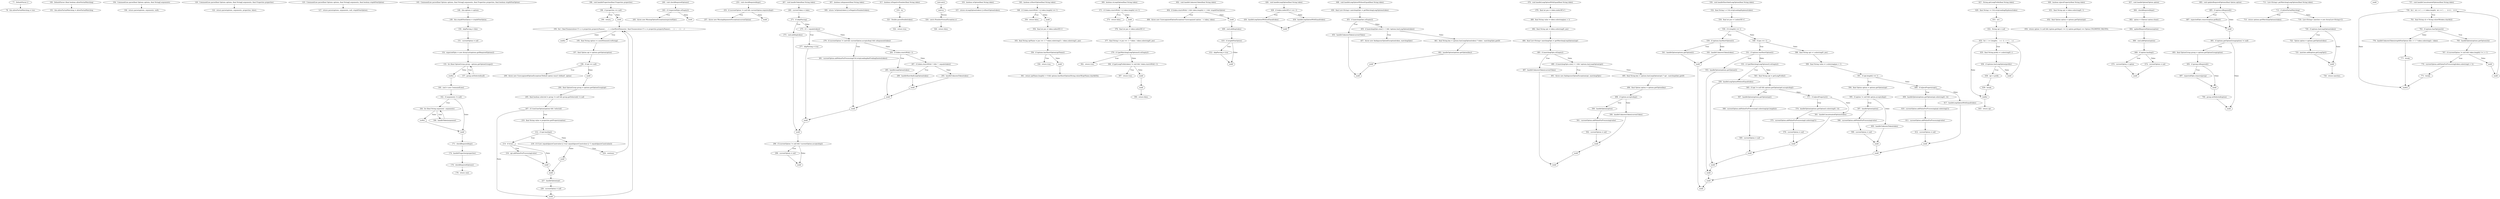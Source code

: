 digraph DefaultParser_CFG {
  // graph-vertices
  v1  [label="77:  DefaultParser ()"];
  v2  [label="78:  this.allowPartialMatching = true"];
  v3  [label="100:  DefaultParser (final boolean allowPartialMatching)"];
  v4  [label="101:  this.allowPartialMatching = allowPartialMatching"];
  v5  [label="104:  CommandLine parse(final Options options, final String[] arguments)"];
  v6  [label="106:  return parse(options, arguments, null);"];
  v7  [label="120:  CommandLine parse(final Options options, final String[] arguments, final Properties properties)"];
  v8  [label="122:  return parse(options, arguments, properties, false);"];
  v9  [label="125:  CommandLine parse(final Options options, final String[] arguments, final boolean stopAtNonOption)"];
  v10  [label="127:  return parse(options, arguments, null, stopAtNonOption);"];
  v11  [label="145:  CommandLine parse(final Options options, final String[] arguments, final Properties properties, final boolean stopAtNonOption)"];
  v12  [label="148:  this.options = options"];
  v13  [label="149:  this.stopAtNonOption = stopAtNonOption"];
  v14  [label="150:  skipParsing = false"];
  v15  [label="151:  currentOption = null"];
  v16  [label="152:  expectedOpts = new ArrayList(options.getRequiredOptions())"];
  v17  [label="155:  for (final OptionGroup group : options.getOptionGroups())"];
  v18  [label="endfor"];
  v19  [label="157:  group.setSelected(null)"];
  v20  [label="160:  cmd = new CommandLine()"];
  v21  [label="162:  if (arguments != null)"];
  v22  [label="164:  for (final String argument : arguments)"];
  v23  [label="endfor"];
  v24  [label="166:  handleToken(argument)"];
  v25  [label="endif"];
  v26  [label="171:  checkRequiredArgs()"];
  v27  [label="174:  handleProperties(properties)"];
  v28  [label="176:  checkRequiredOptions()"];
  v29  [label="178:  return cmd;"];
  v30  [label="186:  void handleProperties(final Properties properties)"];
  v31  [label="188:  if (properties == null)"];
  v32  [label="190:  return;"];
  v33  [label="endif"];
  v34  [label="193:  for (  final Enumeration<?> e = properties.propertyNames( ;    ; ) ; e.hasMoreElements(  final Enumeration<?> e = properties.propertyNames( ;    ; ) ;  ;    ; ) ;    ; )"];
  v37  [label="endfor"];
  v38  [label="195:  final String option = e.nextElement().toString()"];
  v39  [label="197:  final Option opt = options.getOption(option)"];
  v40  [label="198:  if (opt == null)"];
  v41  [label="200:  throw new UnrecognizedOptionException('Default option wasn't defined', option)"];
  v42  [label="endif"];
  v43  [label="204:  final OptionGroup group = options.getOptionGroup(opt)"];
  v44  [label="205:  final boolean selected = group != null && group.getSelected() != null"];
  v45  [label="207:  if (!cmd.hasOption(option) && !selected)"];
  v46  [label="210:  final String value = properties.getProperty(option)"];
  v47  [label="212:  if (opt.hasArg())"];
  v48  [label="214:  if (true)"];
  v49  [label="216:  opt.addValueForProcessing(value)"];
  v50  [label="endif"];
  v51  [label="endif"];
  v52  [label="219:  if (!('yes'.equalsIgnoreCase(value) || 'true'.equalsIgnoreCase(value) || '1'.equalsIgnoreCase(value)))"];
  v53  [label="224:  continue;"];
  v54  [label="endif"];
  v55  [label="227:  handleOption(opt)"];
  v56  [label="228:  currentOption = null"];
  v57  [label="endif"];
  v58  [label="240:  void checkRequiredOptions()"];
  v59  [label="243:  if (!expectedOpts.isEmpty())"];
  v60  [label="245:  throw new MissingOptionException(expectedOpts)"];
  v61  [label="endif"];
  v62  [label="253:  void checkRequiredArgs()"];
  v63  [label="255:  if (currentOption != null && currentOption.requiresArg())"];
  v64  [label="257:  throw new MissingArgumentException(currentOption)"];
  v65  [label="endif"];
  v66  [label="267:  void handleToken(final String token)"];
  v67  [label="269:  currentToken = token"];
  v68  [label="271:  if (skipParsing)"];
  v69  [label="273:  cmd.addArg(token)"];
  v70  [label="endif"];
  v71  [label="275:  if ('--'.equals(token))"];
  v72  [label="277:  skipParsing = true"];
  v73  [label="endif"];
  v74  [label="279:  if (currentOption != null && currentOption.acceptsArg() && isArgument(token))"];
  v75  [label="281:  currentOption.addValueForProcessing(Util.stripLeadingAndTrailingQuotes(token))"];
  v76  [label="endif"];
  v77  [label="283:  if (token.startsWith('--'))"];
  v78  [label="285:  handleLongOption(token)"];
  v79  [label="endif"];
  v80  [label="287:  if (token.startsWith('-') && !'-'.equals(token))"];
  v81  [label="289:  handleShortAndLongOption(token)"];
  v82  [label="endif"];
  v83  [label="293:  handleUnknownToken(token)"];
  v84  [label="296:  if (currentOption != null && !currentOption.acceptsArg())"];
  v85  [label="298:  currentOption = null"];
  v86  [label="endif"];
  v87  [label="307:  boolean isArgument(final String token)"];
  v88  [label="309:  return !isOption(token) || isNegativeNumber(token);"];
  v89  [label="317:  boolean isNegativeNumber(final String token)"];
  v90  [label="319:  try"];
  v91  [label="end-try"];
  v92  [label="321:  Double.parseDouble(token)"];
  v93  [label="322:  return true;"];
  v94  [label="end-catch"];
  v95  [label="324:  catch (NumberFormatException e)"];
  v96  [label="326:  return false;"];
  v97  [label="335:  boolean isOption(final String token)"];
  v98  [label="337:  return isLongOption(token) || isShortOption(token);"];
  v99  [label="345:  boolean isShortOption(final String token)"];
  v100  [label="348:  if (!token.startsWith('-') || token.length() == 1)"];
  v101  [label="350:  return false;"];
  v102  [label="endif"];
  v103  [label="354:  final int pos = token.indexOf('=')"];
  v104  [label="355:  final String optName = pos == -1 ? token.substring(1) : token.substring(1, pos)"];
  v105  [label="356:  if (options.hasShortOption(optName))"];
  v106  [label="358:  return true;"];
  v107  [label="endif"];
  v108  [label="361:  return optName.length() > 0 && options.hasShortOption(String.valueOf(optName.charAt(0)));"];
  v109  [label="369:  boolean isLongOption(final String token)"];
  v110  [label="371:  if (!token.startsWith('-') || token.length() == 1)"];
  v111  [label="373:  return false;"];
  v112  [label="endif"];
  v113  [label="376:  final int pos = token.indexOf('=')"];
  v114  [label="377:  final String t = pos == -1 ? token : token.substring(0, pos)"];
  v115  [label="379:  if (!getMatchingLongOptions(t).isEmpty())"];
  v116  [label="382:  return true;"];
  v117  [label="endif"];
  v118  [label="384:  if (getLongPrefix(token) != null && !token.startsWith('--'))"];
  v119  [label="387:  return true;"];
  v120  [label="endif"];
  v121  [label="390:  return false;"];
  v122  [label="402:  void handleUnknownToken(final String token)"];
  v123  [label="404:  if (token.startsWith('-') && token.length() > 1 && !stopAtNonOption)"];
  v124  [label="406:  throw new UnrecognizedOptionException('Unrecognized option: ' + token, token)"];
  v125  [label="endif"];
  v126  [label="409:  cmd.addArg(token)"];
  v127  [label="410:  if (stopAtNonOption)"];
  v128  [label="412:  skipParsing = true"];
  v129  [label="endif"];
  v130  [label="426:  void handleLongOption(final String token)"];
  v131  [label="428:  if (token.indexOf('=') == -1)"];
  v132  [label="430:  handleLongOptionWithoutEqual(token)"];
  v133  [label="endif"];
  v134  [label="434:  handleLongOptionWithEqual(token)"];
  v135  [label="448:  void handleLongOptionWithoutEqual(final String token)"];
  v136  [label="450:  final List<String> matchingOpts = getMatchingLongOptions(token)"];
  v137  [label="451:  if (matchingOpts.isEmpty())"];
  v138  [label="453:  handleUnknownToken(currentToken)"];
  v139  [label="endif"];
  v140  [label="455:  if (matchingOpts.size() > 1 && !options.hasLongOption(token))"];
  v141  [label="457:  throw new AmbiguousOptionException(token, matchingOpts)"];
  v142  [label="endif"];
  v143  [label="461:  final String key = options.hasLongOption(token) ? token : matchingOpts.get(0)"];
  v144  [label="462:  handleOption(options.getOption(key))"];
  v145  [label="476:  void handleLongOptionWithEqual(final String token)"];
  v146  [label="478:  final int pos = token.indexOf('=')"];
  v147  [label="480:  final String value = token.substring(pos + 1)"];
  v148  [label="482:  final String opt = token.substring(0, pos)"];
  v149  [label="484:  final List<String> matchingOpts = getMatchingLongOptions(opt)"];
  v150  [label="485:  if (matchingOpts.isEmpty())"];
  v151  [label="487:  handleUnknownToken(currentToken)"];
  v152  [label="endif"];
  v153  [label="489:  if (matchingOpts.size() > 1 && !options.hasLongOption(opt))"];
  v154  [label="491:  throw new AmbiguousOptionException(opt, matchingOpts)"];
  v155  [label="endif"];
  v156  [label="495:  final String key = options.hasLongOption(opt) ? opt : matchingOpts.get(0)"];
  v157  [label="496:  final Option option = options.getOption(key)"];
  v158  [label="498:  if (option.acceptsArg())"];
  v159  [label="500:  handleOption(option)"];
  v160  [label="501:  currentOption.addValueForProcessing(value)"];
  v161  [label="502:  currentOption = null"];
  v162  [label="endif"];
  v163  [label="506:  handleUnknownToken(currentToken)"];
  v164  [label="530:  void handleShortAndLongOption(final String token)"];
  v165  [label="532:  final String t = Util.stripLeadingHyphens(token)"];
  v166  [label="534:  final int pos = t.indexOf('=')"];
  v167  [label="536:  if (t.length() == 1)"];
  v168  [label="539:  if (options.hasShortOption(t))"];
  v169  [label="541:  handleOption(options.getOption(t))"];
  v170  [label="endif"];
  v171  [label="545:  handleUnknownToken(token)"];
  v172  [label="endif"];
  v173  [label="548:  if (pos == -1)"];
  v174  [label="551:  if (options.hasShortOption(t))"];
  v175  [label="553:  handleOption(options.getOption(t))"];
  v176  [label="endif"];
  v177  [label="555:  if (!getMatchingLongOptions(t).isEmpty())"];
  v178  [label="558:  handleLongOptionWithoutEqual(token)"];
  v179  [label="endif"];
  v180  [label="563:  final String opt = getLongPrefix(t)"];
  v181  [label="565:  if (opt != null && options.getOption(opt).acceptsArg())"];
  v182  [label="567:  handleOption(options.getOption(opt))"];
  v183  [label="568:  currentOption.addValueForProcessing(t.substring(opt.length()))"];
  v184  [label="569:  currentOption = null"];
  v185  [label="endif"];
  v186  [label="571:  if (isJavaProperty(t))"];
  v187  [label="574:  handleOption(options.getOption(t.substring(0, 1)))"];
  v188  [label="575:  currentOption.addValueForProcessing(t.substring(1))"];
  v189  [label="576:  currentOption = null"];
  v190  [label="endif"];
  v191  [label="581:  handleConcatenatedOptions(token)"];
  v192  [label="endif"];
  v193  [label="588:  final String opt = t.substring(0, pos)"];
  v194  [label="589:  final String value = t.substring(pos + 1)"];
  v195  [label="591:  if (opt.length() == 1)"];
  v196  [label="594:  final Option option = options.getOption(opt)"];
  v197  [label="595:  if (option != null && option.acceptsArg())"];
  v198  [label="597:  handleOption(option)"];
  v199  [label="598:  currentOption.addValueForProcessing(value)"];
  v200  [label="599:  currentOption = null"];
  v201  [label="endif"];
  v202  [label="603:  handleUnknownToken(token)"];
  v203  [label="endif"];
  v204  [label="606:  if (isJavaProperty(opt))"];
  v205  [label="609:  handleOption(options.getOption(opt.substring(0, 1)))"];
  v206  [label="610:  currentOption.addValueForProcessing(opt.substring(1))"];
  v207  [label="611:  currentOption.addValueForProcessing(value)"];
  v208  [label="612:  currentOption = null"];
  v209  [label="endif"];
  v210  [label="617:  handleLongOptionWithEqual(token)"];
  v211  [label="627:  String getLongPrefix(final String token)"];
  v212  [label="629:  final String t = Util.stripLeadingHyphens(token)"];
  v213  [label="631:  int i"];
  v214  [label="632:  String opt = null"];
  v215  [label="633:  for (  i = t.length( ;   i--) - 2 ; i > 1 ;   i--)"];
  v218  [label="endfor"];
  v219  [label="635:  final String prefix = t.substring(0, i)"];
  v220  [label="636:  if (options.hasLongOption(prefix))"];
  v221  [label="638:  opt = prefix"];
  v222  [label="639:  break;"];
  v223  [label="endif"];
  v224  [label="643:  return opt;"];
  v225  [label="649:  boolean isJavaProperty(final String token)"];
  v226  [label="651:  final String opt = token.substring(0, 1)"];
  v227  [label="652:  final Option option = options.getOption(opt)"];
  v228  [label="654:  return option != null && (option.getArgs() >= 2 || option.getArgs() == Option.UNLIMITED_VALUES);"];
  v229  [label="657:  void handleOption(Option option)"];
  v230  [label="660:  checkRequiredArgs()"];
  v231  [label="662:  option = (Option) option.clone()"];
  v232  [label="664:  updateRequiredOptions(option)"];
  v233  [label="666:  cmd.addOption(option)"];
  v234  [label="668:  if (option.hasArg())"];
  v235  [label="670:  currentOption = option"];
  v236  [label="endif"];
  v237  [label="674:  currentOption = null"];
  v238  [label="683:  void updateRequiredOptions(final Option option)"];
  v239  [label="685:  if (option.isRequired())"];
  v240  [label="687:  expectedOpts.remove(option.getKey())"];
  v241  [label="endif"];
  v242  [label="691:  if (options.getOptionGroup(option) != null)"];
  v243  [label="693:  final OptionGroup group = options.getOptionGroup(option)"];
  v244  [label="695:  if (group.isRequired())"];
  v245  [label="697:  expectedOpts.remove(group)"];
  v246  [label="endif"];
  v247  [label="700:  group.setSelected(option)"];
  v248  [label="endif"];
  v249  [label="711:  List<String> getMatchingLongOptions(final String token)"];
  v250  [label="713:  if (allowPartialMatching)"];
  v251  [label="715:  return options.getMatchingOptions(token);"];
  v252  [label="endif"];
  v253  [label="719:  List<String> matches = new ArrayList<String>(1)"];
  v254  [label="720:  if (options.hasLongOption(token))"];
  v255  [label="722:  Option option = options.getOption(token)"];
  v256  [label="723:  matches.add(option.getLongOpt())"];
  v257  [label="endif"];
  v258  [label="726:  return matches;"];
  v259  [label="757:  void handleConcatenatedOptions(final String token)"];
  v260  [label="759:  for (  int i = 1 ; i < token.length(  int i = 1 ;  ;   i++) ;   i++)"];
  v263  [label="endfor"];
  v264  [label="761:  final String ch = String.valueOf(token.charAt(i))"];
  v265  [label="763:  if (options.hasOption(ch))"];
  v266  [label="765:  handleOption(options.getOption(ch))"];
  v267  [label="767:  if (currentOption != null && token.length() != i + 1)"];
  v268  [label="770:  currentOption.addValueForProcessing(token.substring(i + 1))"];
  v269  [label="771:  break;"];
  v270  [label="endif"];
  v271  [label="endif"];
  v272  [label="776:  handleUnknownToken(stopAtNonOption && i > 1 ? token.substring(i) : token)"];
  v273  [label="777:  break;"];
  // graph-edges
  v1 -> v2;
  v3 -> v4;
  v5 -> v6;
  v7 -> v8;
  v9 -> v10;
  v11 -> v12;
  v12 -> v13;
  v13 -> v14;
  v14 -> v15;
  v15 -> v16;
  v16 -> v17;
  v17 -> v18  [label="False"];
  v17 -> v19  [label="True"];
  v19 -> v17;
  v18 -> v20;
  v20 -> v21;
  v21 -> v22  [label="True"];
  v22 -> v23  [label="False"];
  v22 -> v24  [label="True"];
  v24 -> v22;
  v23 -> v25;
  v21 -> v25  [label="False"];
  v25 -> v26;
  v26 -> v27;
  v27 -> v28;
  v28 -> v29;
  v30 -> v31;
  v31 -> v32  [label="True"];
  v31 -> v33  [label="False"];
  v33 -> v34;
  v34 -> v37  [label="False"];
  v34 -> v38  [label="True"];
  v38 -> v39;
  v39 -> v40;
  v40 -> v41  [label="True"];
  v40 -> v42  [label="False"];
  v42 -> v43;
  v43 -> v44;
  v44 -> v45;
  v45 -> v46  [label="True"];
  v46 -> v47;
  v47 -> v48  [label="True"];
  v48 -> v49  [label="True"];
  v49 -> v50;
  v48 -> v50  [label="False"];
  v50 -> v51;
  v47 -> v52  [label="False"];
  v52 -> v53  [label="True"];
  v53 -> v34;
  v52 -> v54  [label="False"];
  v54 -> v51;
  v51 -> v55;
  v55 -> v56;
  v56 -> v57;
  v45 -> v57  [label="False"];
  v57 -> v34;
  v58 -> v59;
  v59 -> v60  [label="True"];
  v59 -> v61  [label="False"];
  v62 -> v63;
  v63 -> v64  [label="True"];
  v63 -> v65  [label="False"];
  v66 -> v67;
  v67 -> v68;
  v68 -> v69  [label="True"];
  v69 -> v70;
  v68 -> v71  [label="False"];
  v71 -> v72  [label="True"];
  v72 -> v73;
  v71 -> v74  [label="False"];
  v74 -> v75  [label="True"];
  v75 -> v76;
  v74 -> v77  [label="False"];
  v77 -> v78  [label="True"];
  v78 -> v79;
  v77 -> v80  [label="False"];
  v80 -> v81  [label="True"];
  v81 -> v82;
  v80 -> v83  [label="False"];
  v83 -> v82;
  v82 -> v79;
  v79 -> v76;
  v76 -> v73;
  v73 -> v70;
  v70 -> v84;
  v84 -> v85  [label="True"];
  v85 -> v86;
  v84 -> v86  [label="False"];
  v87 -> v88;
  v89 -> v90;
  v90 -> v92;
  v92 -> v93;
  v91 -> v95  [label="Throws"];
  v95 -> v96;
  v94 -> v91;
  v97 -> v98;
  v99 -> v100;
  v100 -> v101  [label="True"];
  v100 -> v102  [label="False"];
  v102 -> v103;
  v103 -> v104;
  v104 -> v105;
  v105 -> v106  [label="True"];
  v105 -> v107  [label="False"];
  v107 -> v108;
  v109 -> v110;
  v110 -> v111  [label="True"];
  v110 -> v112  [label="False"];
  v112 -> v113;
  v113 -> v114;
  v114 -> v115;
  v115 -> v116  [label="True"];
  v115 -> v118  [label="False"];
  v118 -> v119  [label="True"];
  v118 -> v120  [label="False"];
  v120 -> v117;
  v117 -> v121;
  v122 -> v123;
  v123 -> v124  [label="True"];
  v123 -> v125  [label="False"];
  v125 -> v126;
  v126 -> v127;
  v127 -> v128  [label="True"];
  v128 -> v129;
  v127 -> v129  [label="False"];
  v130 -> v131;
  v131 -> v132  [label="True"];
  v132 -> v133;
  v131 -> v134  [label="False"];
  v134 -> v133;
  v135 -> v136;
  v136 -> v137;
  v137 -> v138  [label="True"];
  v138 -> v139;
  v137 -> v140  [label="False"];
  v140 -> v141  [label="True"];
  v140 -> v143  [label="False"];
  v143 -> v144;
  v144 -> v142;
  v142 -> v139;
  v145 -> v146;
  v146 -> v147;
  v147 -> v148;
  v148 -> v149;
  v149 -> v150;
  v150 -> v151  [label="True"];
  v151 -> v152;
  v150 -> v153  [label="False"];
  v153 -> v154  [label="True"];
  v153 -> v156  [label="False"];
  v156 -> v157;
  v157 -> v158;
  v158 -> v159  [label="True"];
  v159 -> v160;
  v160 -> v161;
  v161 -> v162;
  v158 -> v163  [label="False"];
  v163 -> v162;
  v162 -> v155;
  v155 -> v152;
  v164 -> v165;
  v165 -> v166;
  v166 -> v167;
  v167 -> v168  [label="True"];
  v168 -> v169  [label="True"];
  v169 -> v170;
  v168 -> v171  [label="False"];
  v171 -> v170;
  v170 -> v172;
  v167 -> v173  [label="False"];
  v173 -> v174  [label="True"];
  v174 -> v175  [label="True"];
  v175 -> v176;
  v174 -> v177  [label="False"];
  v177 -> v178  [label="True"];
  v178 -> v179;
  v177 -> v180  [label="False"];
  v180 -> v181;
  v181 -> v182  [label="True"];
  v182 -> v183;
  v183 -> v184;
  v184 -> v185;
  v181 -> v186  [label="False"];
  v186 -> v187  [label="True"];
  v187 -> v188;
  v188 -> v189;
  v189 -> v190;
  v186 -> v191  [label="False"];
  v191 -> v190;
  v190 -> v185;
  v185 -> v179;
  v179 -> v176;
  v176 -> v192;
  v173 -> v193  [label="False"];
  v193 -> v194;
  v194 -> v195;
  v195 -> v196  [label="True"];
  v196 -> v197;
  v197 -> v198  [label="True"];
  v198 -> v199;
  v199 -> v200;
  v200 -> v201;
  v197 -> v202  [label="False"];
  v202 -> v201;
  v201 -> v203;
  v195 -> v204  [label="False"];
  v204 -> v205  [label="True"];
  v205 -> v206;
  v206 -> v207;
  v207 -> v208;
  v208 -> v209;
  v204 -> v210  [label="False"];
  v210 -> v209;
  v209 -> v203;
  v203 -> v192;
  v192 -> v172;
  v211 -> v212;
  v212 -> v213;
  v213 -> v214;
  v214 -> v215;
  v215 -> v218  [label="False"];
  v215 -> v219  [label="True"];
  v219 -> v220;
  v220 -> v221  [label="True"];
  v221 -> v222;
  v222 -> v218;
  v220 -> v223  [label="False"];
  v223 -> v215;
  v218 -> v224;
  v225 -> v226;
  v226 -> v227;
  v227 -> v228;
  v229 -> v230;
  v230 -> v231;
  v231 -> v232;
  v232 -> v233;
  v233 -> v234;
  v234 -> v235  [label="True"];
  v235 -> v236;
  v234 -> v237  [label="False"];
  v237 -> v236;
  v238 -> v239;
  v239 -> v240  [label="True"];
  v240 -> v241;
  v239 -> v241  [label="False"];
  v241 -> v242;
  v242 -> v243  [label="True"];
  v243 -> v244;
  v244 -> v245  [label="True"];
  v245 -> v246;
  v244 -> v246  [label="False"];
  v246 -> v247;
  v247 -> v248;
  v242 -> v248  [label="False"];
  v249 -> v250;
  v250 -> v251  [label="True"];
  v250 -> v253  [label="False"];
  v253 -> v254;
  v254 -> v255  [label="True"];
  v255 -> v256;
  v256 -> v257;
  v254 -> v257  [label="False"];
  v257 -> v258;
  v259 -> v260;
  v260 -> v263  [label="False"];
  v260 -> v264  [label="True"];
  v264 -> v265;
  v265 -> v266  [label="True"];
  v266 -> v267;
  v267 -> v268  [label="True"];
  v268 -> v269;
  v269 -> v263;
  v267 -> v270  [label="False"];
  v270 -> v271;
  v265 -> v272  [label="False"];
  v272 -> v273;
  v273 -> v263;
  v271 -> v260;
  // end-of-graph
}
